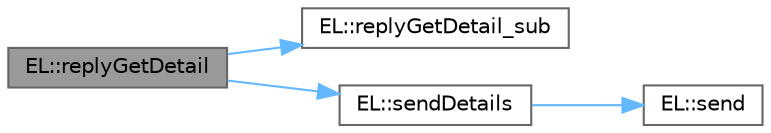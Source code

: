 digraph "EL::replyGetDetail"
{
 // LATEX_PDF_SIZE
  bgcolor="transparent";
  edge [fontname=Helvetica,fontsize=10,labelfontname=Helvetica,labelfontsize=10];
  node [fontname=Helvetica,fontsize=10,shape=box,height=0.2,width=0.4];
  rankdir="LR";
  Node1 [label="EL::replyGetDetail",height=0.2,width=0.4,color="gray40", fillcolor="grey60", style="filled", fontcolor="black",tooltip="Getに対して複数OPCにも対応して返答する内部関数"];
  Node1 -> Node2 [color="steelblue1",style="solid"];
  Node2 [label="EL::replyGetDetail_sub",height=0.2,width=0.4,color="grey40", fillcolor="white", style="filled",URL="$class_e_l.html#a1d6a20d4d498936b3afe2bcfad10f268",tooltip="EOJとEPCを指定したとき、そのプロパティ（EDT）はあるかチェックする内部関数"];
  Node1 -> Node3 [color="steelblue1",style="solid"];
  Node3 [label="EL::sendDetails",height=0.2,width=0.4,color="grey40", fillcolor="white", style="filled",URL="$class_e_l.html#a558f0e1b780b266d05ad73a57f991029",tooltip="複数のEPCで送信する場合はこれを使う"];
  Node3 -> Node4 [color="steelblue1",style="solid"];
  Node4 [label="EL::send",height=0.2,width=0.4,color="grey40", fillcolor="white", style="filled",URL="$class_e_l.html#a58b950847b38135814429193175b9b72",tooltip="IP指定による送信"];
}
